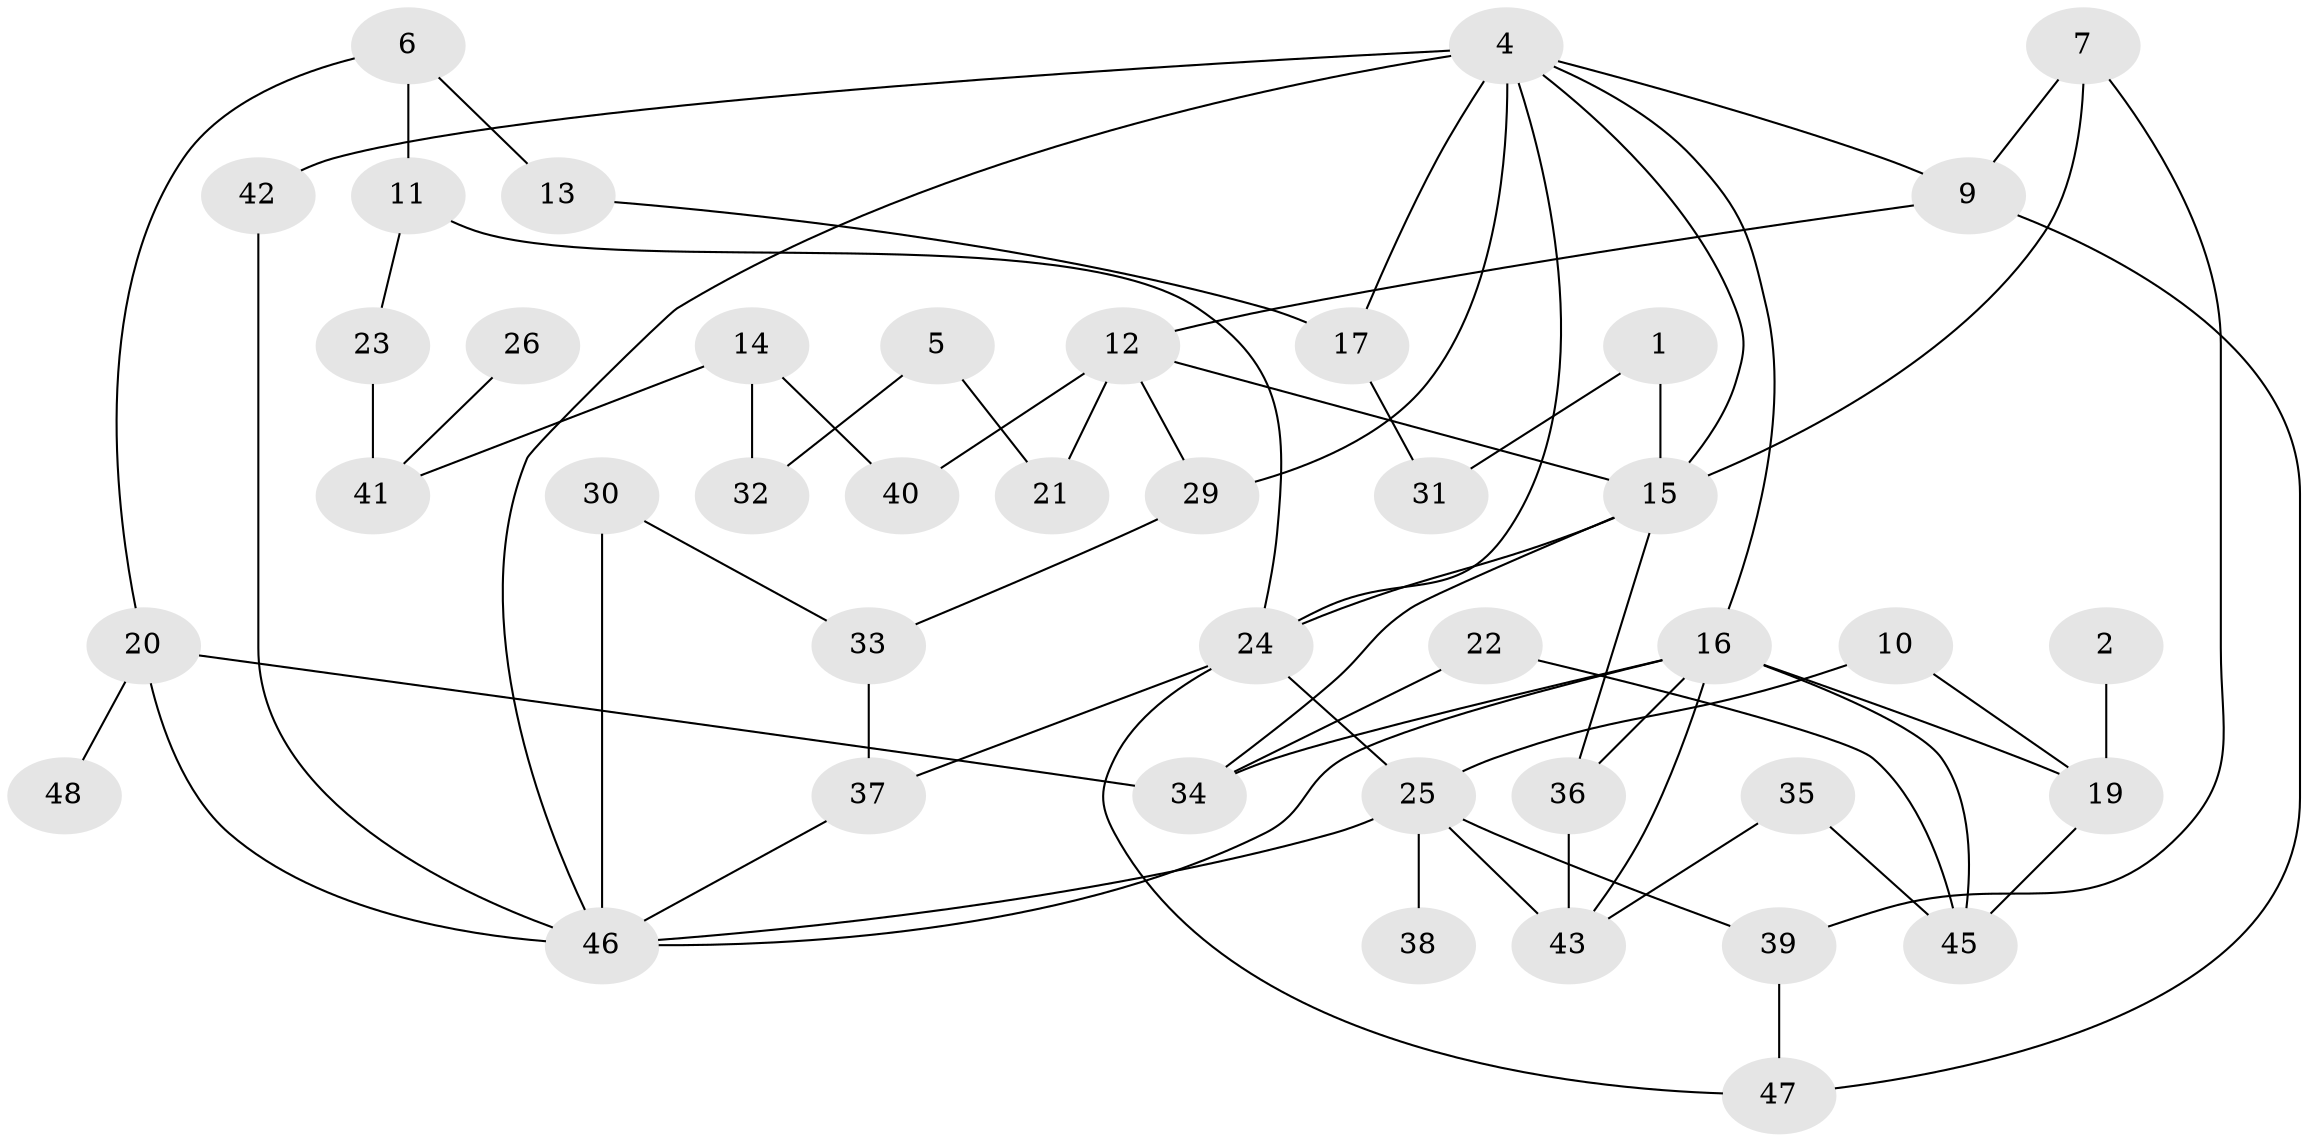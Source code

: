 // original degree distribution, {1: 0.21875, 3: 0.21875, 2: 0.28125, 4: 0.14583333333333334, 5: 0.052083333333333336, 7: 0.010416666666666666, 0: 0.052083333333333336, 6: 0.020833333333333332}
// Generated by graph-tools (version 1.1) at 2025/00/03/09/25 03:00:41]
// undirected, 42 vertices, 68 edges
graph export_dot {
graph [start="1"]
  node [color=gray90,style=filled];
  1;
  2;
  4;
  5;
  6;
  7;
  9;
  10;
  11;
  12;
  13;
  14;
  15;
  16;
  17;
  19;
  20;
  21;
  22;
  23;
  24;
  25;
  26;
  29;
  30;
  31;
  32;
  33;
  34;
  35;
  36;
  37;
  38;
  39;
  40;
  41;
  42;
  43;
  45;
  46;
  47;
  48;
  1 -- 15 [weight=1.0];
  1 -- 31 [weight=1.0];
  2 -- 19 [weight=1.0];
  4 -- 9 [weight=1.0];
  4 -- 15 [weight=1.0];
  4 -- 16 [weight=1.0];
  4 -- 17 [weight=1.0];
  4 -- 24 [weight=1.0];
  4 -- 29 [weight=1.0];
  4 -- 42 [weight=1.0];
  4 -- 46 [weight=1.0];
  5 -- 21 [weight=1.0];
  5 -- 32 [weight=1.0];
  6 -- 11 [weight=1.0];
  6 -- 13 [weight=1.0];
  6 -- 20 [weight=1.0];
  7 -- 9 [weight=1.0];
  7 -- 15 [weight=1.0];
  7 -- 39 [weight=1.0];
  9 -- 12 [weight=1.0];
  9 -- 47 [weight=1.0];
  10 -- 19 [weight=1.0];
  10 -- 25 [weight=1.0];
  11 -- 23 [weight=1.0];
  11 -- 24 [weight=1.0];
  12 -- 15 [weight=1.0];
  12 -- 21 [weight=1.0];
  12 -- 29 [weight=1.0];
  12 -- 40 [weight=1.0];
  13 -- 17 [weight=1.0];
  14 -- 32 [weight=1.0];
  14 -- 40 [weight=1.0];
  14 -- 41 [weight=2.0];
  15 -- 24 [weight=1.0];
  15 -- 34 [weight=1.0];
  15 -- 36 [weight=1.0];
  16 -- 19 [weight=1.0];
  16 -- 34 [weight=1.0];
  16 -- 36 [weight=2.0];
  16 -- 43 [weight=1.0];
  16 -- 45 [weight=1.0];
  16 -- 46 [weight=1.0];
  17 -- 31 [weight=1.0];
  19 -- 45 [weight=1.0];
  20 -- 34 [weight=1.0];
  20 -- 46 [weight=1.0];
  20 -- 48 [weight=1.0];
  22 -- 34 [weight=1.0];
  22 -- 45 [weight=1.0];
  23 -- 41 [weight=1.0];
  24 -- 25 [weight=1.0];
  24 -- 37 [weight=1.0];
  24 -- 47 [weight=1.0];
  25 -- 38 [weight=1.0];
  25 -- 39 [weight=1.0];
  25 -- 43 [weight=1.0];
  25 -- 46 [weight=1.0];
  26 -- 41 [weight=1.0];
  29 -- 33 [weight=1.0];
  30 -- 33 [weight=1.0];
  30 -- 46 [weight=1.0];
  33 -- 37 [weight=1.0];
  35 -- 43 [weight=1.0];
  35 -- 45 [weight=1.0];
  36 -- 43 [weight=2.0];
  37 -- 46 [weight=1.0];
  39 -- 47 [weight=1.0];
  42 -- 46 [weight=1.0];
}

